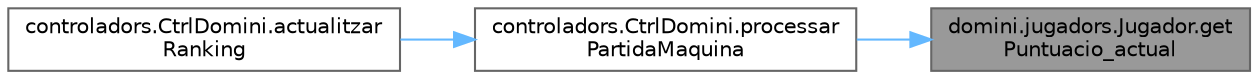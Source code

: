 digraph "domini.jugadors.Jugador.getPuntuacio_actual"
{
 // INTERACTIVE_SVG=YES
 // LATEX_PDF_SIZE
  bgcolor="transparent";
  edge [fontname=Helvetica,fontsize=10,labelfontname=Helvetica,labelfontsize=10];
  node [fontname=Helvetica,fontsize=10,shape=box,height=0.2,width=0.4];
  rankdir="RL";
  Node1 [id="Node000001",label="domini.jugadors.Jugador.get\lPuntuacio_actual",height=0.2,width=0.4,color="gray40", fillcolor="grey60", style="filled", fontcolor="black",tooltip="Retorna la puntuació actual del jugador."];
  Node1 -> Node2 [id="edge1_Node000001_Node000002",dir="back",color="steelblue1",style="solid",tooltip=" "];
  Node2 [id="Node000002",label="controladors.CtrlDomini.processar\lPartidaMaquina",height=0.2,width=0.4,color="grey40", fillcolor="white", style="filled",URL="$classcontroladors_1_1_ctrl_domini.html#a635aeffb46f12e2188110476c797a038",tooltip="Processa els resultats d'una partida contra la màquina."];
  Node2 -> Node3 [id="edge2_Node000002_Node000003",dir="back",color="steelblue1",style="solid",tooltip=" "];
  Node3 [id="Node000003",label="controladors.CtrlDomini.actualitzar\lRanking",height=0.2,width=0.4,color="grey40", fillcolor="white", style="filled",URL="$classcontroladors_1_1_ctrl_domini.html#af2774b364abee1ac4832823ff1b0d556",tooltip="Actualitza el rànquing després d'una partida."];
}
